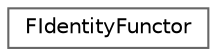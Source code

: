 digraph "Graphical Class Hierarchy"
{
 // INTERACTIVE_SVG=YES
 // LATEX_PDF_SIZE
  bgcolor="transparent";
  edge [fontname=Helvetica,fontsize=10,labelfontname=Helvetica,labelfontsize=10];
  node [fontname=Helvetica,fontsize=10,shape=box,height=0.2,width=0.4];
  rankdir="LR";
  Node0 [id="Node000000",label="FIdentityFunctor",height=0.2,width=0.4,color="grey40", fillcolor="white", style="filled",URL="$d3/dc2/structFIdentityFunctor.html",tooltip="A functor which returns whatever is passed to it."];
}
